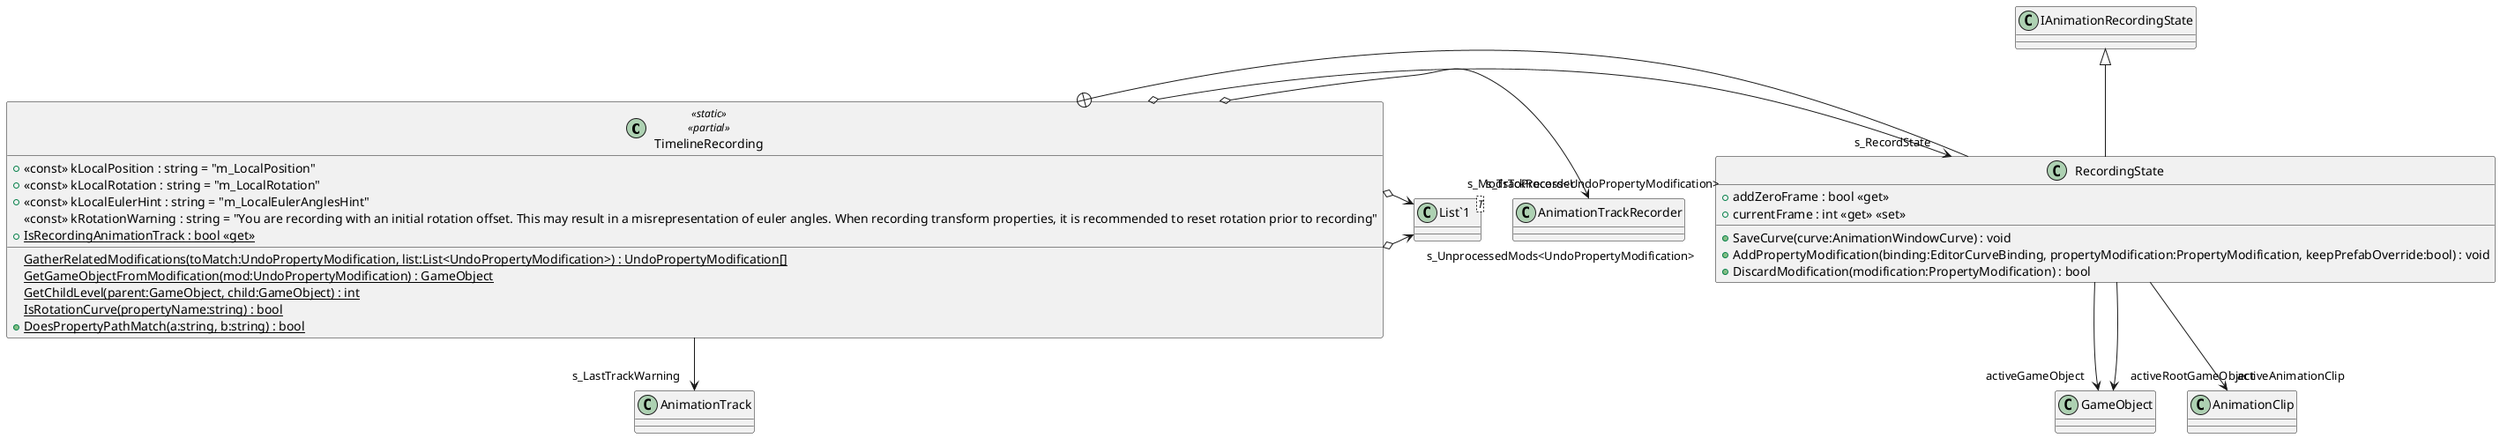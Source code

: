 @startuml
class TimelineRecording <<static>> <<partial>> {
    + <<const>> kLocalPosition : string = "m_LocalPosition"
    + <<const>> kLocalRotation : string = "m_LocalRotation"
    + <<const>> kLocalEulerHint : string = "m_LocalEulerAnglesHint"
    <<const>> kRotationWarning : string = "You are recording with an initial rotation offset. This may result in a misrepresentation of euler angles. When recording transform properties, it is recommended to reset rotation prior to recording"
    + {static} IsRecordingAnimationTrack : bool <<get>>
    {static} GatherRelatedModifications(toMatch:UndoPropertyModification, list:List<UndoPropertyModification>) : UndoPropertyModification[]
    {static} GetGameObjectFromModification(mod:UndoPropertyModification) : GameObject
    {static} GetChildLevel(parent:GameObject, child:GameObject) : int
    {static} IsRotationCurve(propertyName:string) : bool
    + {static} DoesPropertyPathMatch(a:string, b:string) : bool
}
class RecordingState {
    + SaveCurve(curve:AnimationWindowCurve) : void
    + AddPropertyModification(binding:EditorCurveBinding, propertyModification:PropertyModification, keepPrefabOverride:bool) : void
    + addZeroFrame : bool <<get>>
    + currentFrame : int <<get>> <<set>>
    + DiscardModification(modification:PropertyModification) : bool
}
class "List`1"<T> {
}
TimelineRecording o-> "s_RecordState" RecordingState
TimelineRecording o-> "s_TrackRecorder" AnimationTrackRecorder
TimelineRecording o-> "s_UnprocessedMods<UndoPropertyModification>" "List`1"
TimelineRecording o-> "s_ModsToProcess<UndoPropertyModification>" "List`1"
TimelineRecording --> "s_LastTrackWarning" AnimationTrack
TimelineRecording +-- RecordingState
IAnimationRecordingState <|-- RecordingState
RecordingState --> "activeGameObject" GameObject
RecordingState --> "activeRootGameObject" GameObject
RecordingState --> "activeAnimationClip" AnimationClip
@enduml
